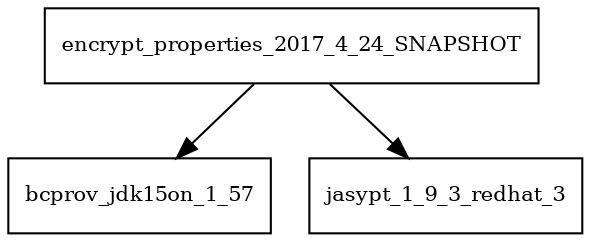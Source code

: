 digraph encrypt_properties_2017_4_24_SNAPSHOT_dependencies {
  node [shape = box, fontsize=10.0];
  encrypt_properties_2017_4_24_SNAPSHOT -> bcprov_jdk15on_1_57;
  encrypt_properties_2017_4_24_SNAPSHOT -> jasypt_1_9_3_redhat_3;
}
